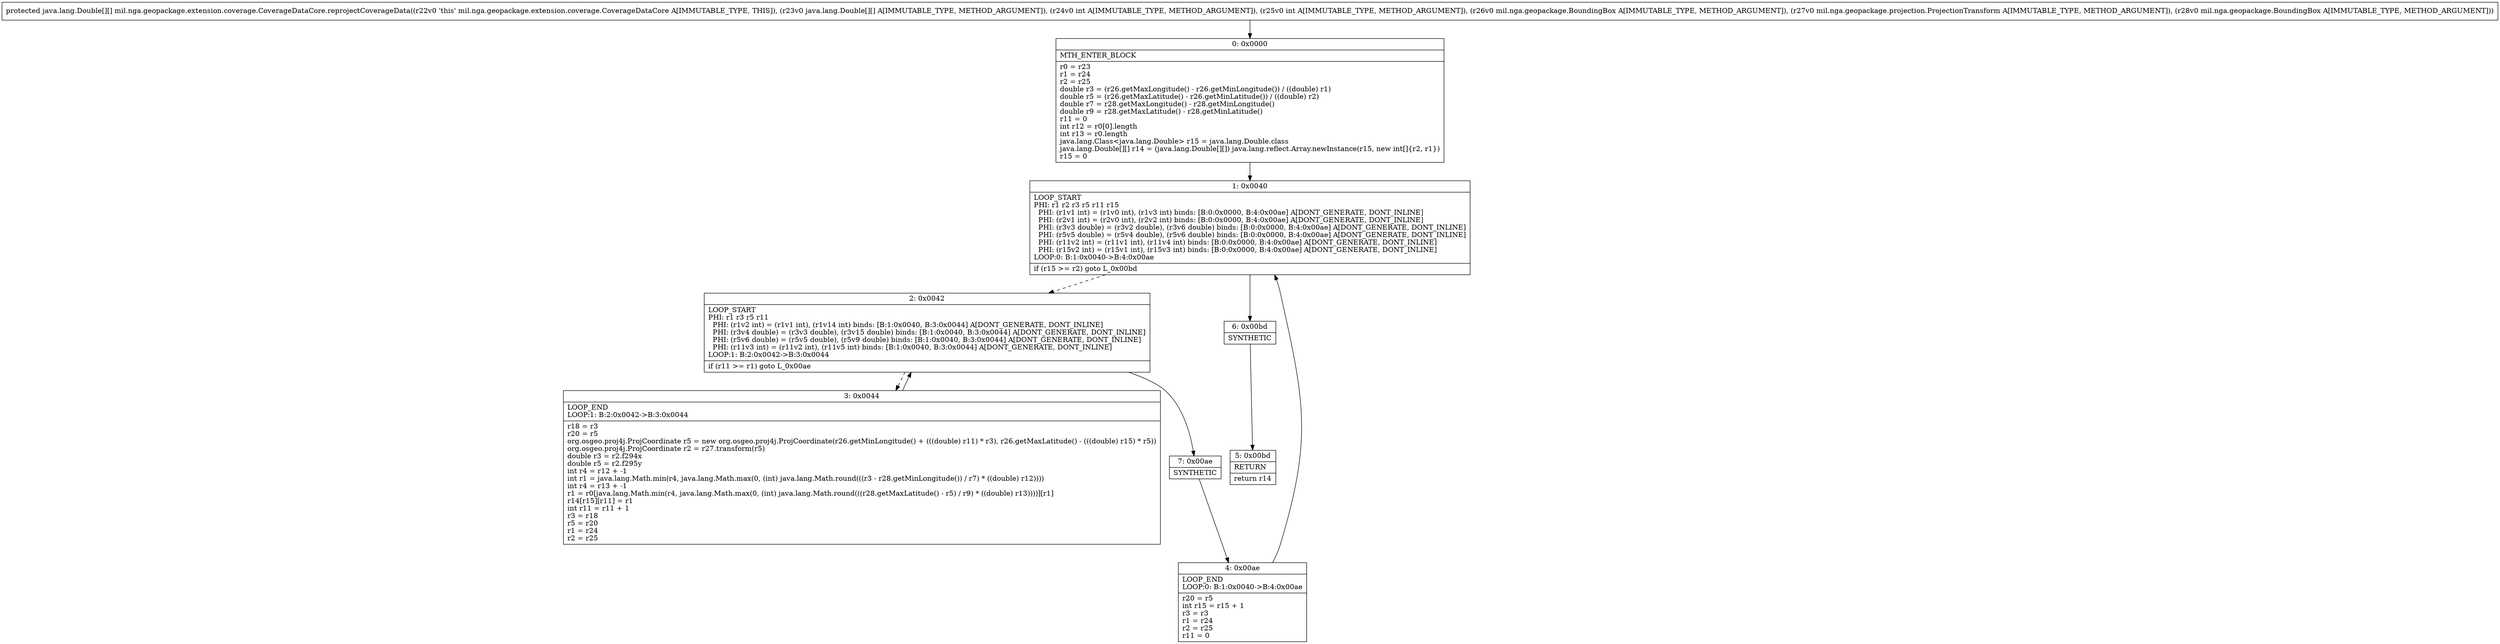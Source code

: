 digraph "CFG formil.nga.geopackage.extension.coverage.CoverageDataCore.reprojectCoverageData([[Ljava\/lang\/Double;IILmil\/nga\/geopackage\/BoundingBox;Lmil\/nga\/geopackage\/projection\/ProjectionTransform;Lmil\/nga\/geopackage\/BoundingBox;)[[Ljava\/lang\/Double;" {
Node_0 [shape=record,label="{0\:\ 0x0000|MTH_ENTER_BLOCK\l|r0 = r23\lr1 = r24\lr2 = r25\ldouble r3 = (r26.getMaxLongitude() \- r26.getMinLongitude()) \/ ((double) r1)\ldouble r5 = (r26.getMaxLatitude() \- r26.getMinLatitude()) \/ ((double) r2)\ldouble r7 = r28.getMaxLongitude() \- r28.getMinLongitude()\ldouble r9 = r28.getMaxLatitude() \- r28.getMinLatitude()\lr11 = 0\lint r12 = r0[0].length\lint r13 = r0.length\ljava.lang.Class\<java.lang.Double\> r15 = java.lang.Double.class\ljava.lang.Double[][] r14 = (java.lang.Double[][]) java.lang.reflect.Array.newInstance(r15, new int[]\{r2, r1\})\lr15 = 0\l}"];
Node_1 [shape=record,label="{1\:\ 0x0040|LOOP_START\lPHI: r1 r2 r3 r5 r11 r15 \l  PHI: (r1v1 int) = (r1v0 int), (r1v3 int) binds: [B:0:0x0000, B:4:0x00ae] A[DONT_GENERATE, DONT_INLINE]\l  PHI: (r2v1 int) = (r2v0 int), (r2v2 int) binds: [B:0:0x0000, B:4:0x00ae] A[DONT_GENERATE, DONT_INLINE]\l  PHI: (r3v3 double) = (r3v2 double), (r3v6 double) binds: [B:0:0x0000, B:4:0x00ae] A[DONT_GENERATE, DONT_INLINE]\l  PHI: (r5v5 double) = (r5v4 double), (r5v6 double) binds: [B:0:0x0000, B:4:0x00ae] A[DONT_GENERATE, DONT_INLINE]\l  PHI: (r11v2 int) = (r11v1 int), (r11v4 int) binds: [B:0:0x0000, B:4:0x00ae] A[DONT_GENERATE, DONT_INLINE]\l  PHI: (r15v2 int) = (r15v1 int), (r15v3 int) binds: [B:0:0x0000, B:4:0x00ae] A[DONT_GENERATE, DONT_INLINE]\lLOOP:0: B:1:0x0040\-\>B:4:0x00ae\l|if (r15 \>= r2) goto L_0x00bd\l}"];
Node_2 [shape=record,label="{2\:\ 0x0042|LOOP_START\lPHI: r1 r3 r5 r11 \l  PHI: (r1v2 int) = (r1v1 int), (r1v14 int) binds: [B:1:0x0040, B:3:0x0044] A[DONT_GENERATE, DONT_INLINE]\l  PHI: (r3v4 double) = (r3v3 double), (r3v15 double) binds: [B:1:0x0040, B:3:0x0044] A[DONT_GENERATE, DONT_INLINE]\l  PHI: (r5v6 double) = (r5v5 double), (r5v9 double) binds: [B:1:0x0040, B:3:0x0044] A[DONT_GENERATE, DONT_INLINE]\l  PHI: (r11v3 int) = (r11v2 int), (r11v5 int) binds: [B:1:0x0040, B:3:0x0044] A[DONT_GENERATE, DONT_INLINE]\lLOOP:1: B:2:0x0042\-\>B:3:0x0044\l|if (r11 \>= r1) goto L_0x00ae\l}"];
Node_3 [shape=record,label="{3\:\ 0x0044|LOOP_END\lLOOP:1: B:2:0x0042\-\>B:3:0x0044\l|r18 = r3\lr20 = r5\lorg.osgeo.proj4j.ProjCoordinate r5 = new org.osgeo.proj4j.ProjCoordinate(r26.getMinLongitude() + (((double) r11) * r3), r26.getMaxLatitude() \- (((double) r15) * r5))\lorg.osgeo.proj4j.ProjCoordinate r2 = r27.transform(r5)\ldouble r3 = r2.f294x\ldouble r5 = r2.f295y\lint r4 = r12 + \-1\lint r1 = java.lang.Math.min(r4, java.lang.Math.max(0, (int) java.lang.Math.round(((r3 \- r28.getMinLongitude()) \/ r7) * ((double) r12))))\lint r4 = r13 + \-1\lr1 = r0[java.lang.Math.min(r4, java.lang.Math.max(0, (int) java.lang.Math.round(((r28.getMaxLatitude() \- r5) \/ r9) * ((double) r13))))][r1]\lr14[r15][r11] = r1\lint r11 = r11 + 1\lr3 = r18\lr5 = r20\lr1 = r24\lr2 = r25\l}"];
Node_4 [shape=record,label="{4\:\ 0x00ae|LOOP_END\lLOOP:0: B:1:0x0040\-\>B:4:0x00ae\l|r20 = r5\lint r15 = r15 + 1\lr3 = r3\lr1 = r24\lr2 = r25\lr11 = 0\l}"];
Node_5 [shape=record,label="{5\:\ 0x00bd|RETURN\l|return r14\l}"];
Node_6 [shape=record,label="{6\:\ 0x00bd|SYNTHETIC\l}"];
Node_7 [shape=record,label="{7\:\ 0x00ae|SYNTHETIC\l}"];
MethodNode[shape=record,label="{protected java.lang.Double[][] mil.nga.geopackage.extension.coverage.CoverageDataCore.reprojectCoverageData((r22v0 'this' mil.nga.geopackage.extension.coverage.CoverageDataCore A[IMMUTABLE_TYPE, THIS]), (r23v0 java.lang.Double[][] A[IMMUTABLE_TYPE, METHOD_ARGUMENT]), (r24v0 int A[IMMUTABLE_TYPE, METHOD_ARGUMENT]), (r25v0 int A[IMMUTABLE_TYPE, METHOD_ARGUMENT]), (r26v0 mil.nga.geopackage.BoundingBox A[IMMUTABLE_TYPE, METHOD_ARGUMENT]), (r27v0 mil.nga.geopackage.projection.ProjectionTransform A[IMMUTABLE_TYPE, METHOD_ARGUMENT]), (r28v0 mil.nga.geopackage.BoundingBox A[IMMUTABLE_TYPE, METHOD_ARGUMENT])) }"];
MethodNode -> Node_0;
Node_0 -> Node_1;
Node_1 -> Node_2[style=dashed];
Node_1 -> Node_6;
Node_2 -> Node_3[style=dashed];
Node_2 -> Node_7;
Node_3 -> Node_2;
Node_4 -> Node_1;
Node_6 -> Node_5;
Node_7 -> Node_4;
}

